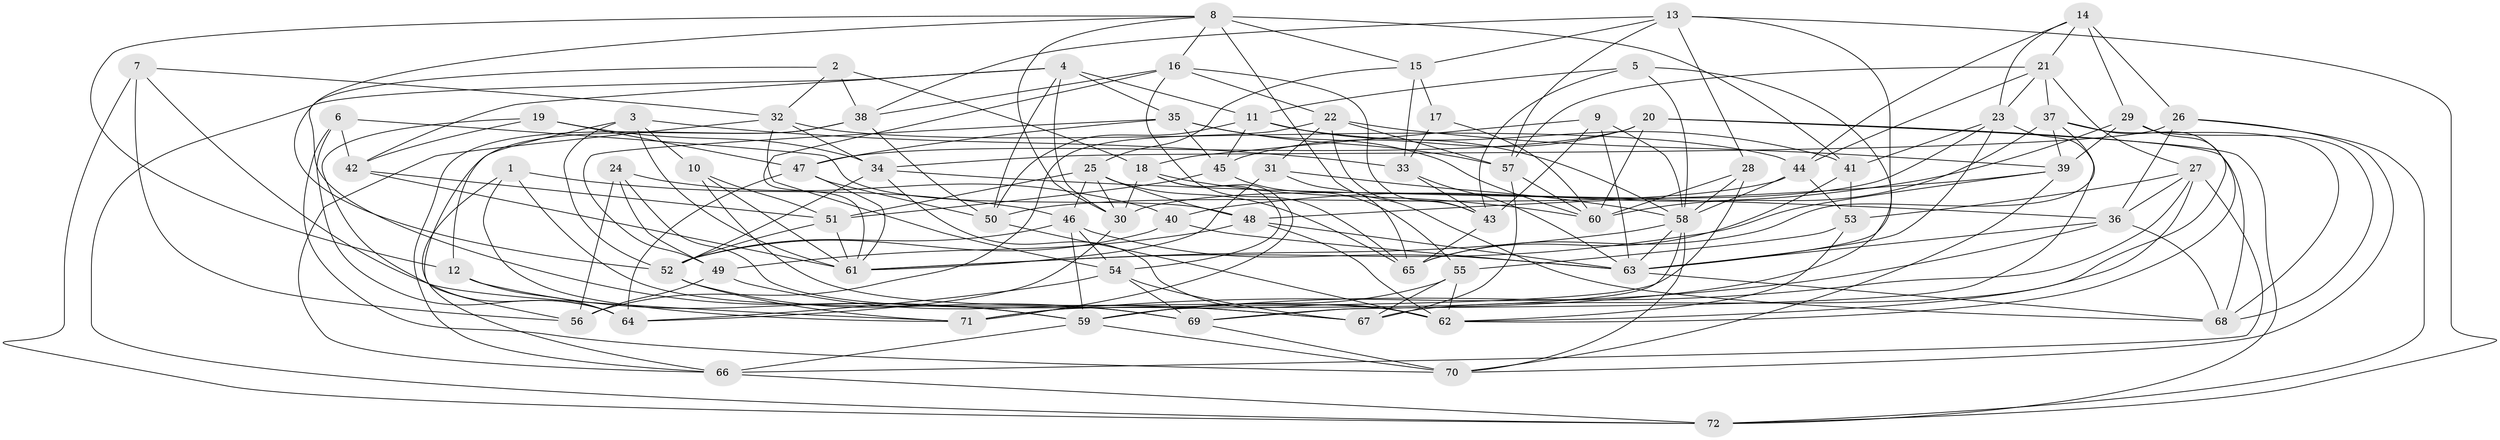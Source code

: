 // original degree distribution, {4: 1.0}
// Generated by graph-tools (version 1.1) at 2025/27/03/09/25 03:27:00]
// undirected, 72 vertices, 204 edges
graph export_dot {
graph [start="1"]
  node [color=gray90,style=filled];
  1;
  2;
  3;
  4;
  5;
  6;
  7;
  8;
  9;
  10;
  11;
  12;
  13;
  14;
  15;
  16;
  17;
  18;
  19;
  20;
  21;
  22;
  23;
  24;
  25;
  26;
  27;
  28;
  29;
  30;
  31;
  32;
  33;
  34;
  35;
  36;
  37;
  38;
  39;
  40;
  41;
  42;
  43;
  44;
  45;
  46;
  47;
  48;
  49;
  50;
  51;
  52;
  53;
  54;
  55;
  56;
  57;
  58;
  59;
  60;
  61;
  62;
  63;
  64;
  65;
  66;
  67;
  68;
  69;
  70;
  71;
  72;
  1 -- 46 [weight=1.0];
  1 -- 66 [weight=1.0];
  1 -- 69 [weight=1.0];
  1 -- 71 [weight=1.0];
  2 -- 18 [weight=1.0];
  2 -- 32 [weight=1.0];
  2 -- 38 [weight=1.0];
  2 -- 59 [weight=1.0];
  3 -- 10 [weight=1.0];
  3 -- 12 [weight=1.0];
  3 -- 33 [weight=1.0];
  3 -- 52 [weight=2.0];
  3 -- 61 [weight=1.0];
  4 -- 11 [weight=1.0];
  4 -- 30 [weight=1.0];
  4 -- 35 [weight=1.0];
  4 -- 42 [weight=1.0];
  4 -- 50 [weight=1.0];
  4 -- 72 [weight=1.0];
  5 -- 11 [weight=1.0];
  5 -- 43 [weight=1.0];
  5 -- 58 [weight=1.0];
  5 -- 69 [weight=1.0];
  6 -- 42 [weight=1.0];
  6 -- 48 [weight=1.0];
  6 -- 64 [weight=1.0];
  6 -- 70 [weight=1.0];
  7 -- 32 [weight=1.0];
  7 -- 56 [weight=1.0];
  7 -- 71 [weight=1.0];
  7 -- 72 [weight=1.0];
  8 -- 12 [weight=1.0];
  8 -- 15 [weight=1.0];
  8 -- 16 [weight=1.0];
  8 -- 30 [weight=1.0];
  8 -- 41 [weight=2.0];
  8 -- 52 [weight=1.0];
  8 -- 68 [weight=1.0];
  9 -- 18 [weight=1.0];
  9 -- 43 [weight=1.0];
  9 -- 58 [weight=1.0];
  9 -- 63 [weight=1.0];
  10 -- 51 [weight=1.0];
  10 -- 61 [weight=1.0];
  10 -- 62 [weight=1.0];
  11 -- 41 [weight=1.0];
  11 -- 45 [weight=1.0];
  11 -- 50 [weight=1.0];
  11 -- 58 [weight=1.0];
  12 -- 59 [weight=1.0];
  12 -- 64 [weight=1.0];
  13 -- 15 [weight=1.0];
  13 -- 28 [weight=1.0];
  13 -- 38 [weight=1.0];
  13 -- 57 [weight=1.0];
  13 -- 63 [weight=1.0];
  13 -- 72 [weight=1.0];
  14 -- 21 [weight=1.0];
  14 -- 23 [weight=1.0];
  14 -- 26 [weight=2.0];
  14 -- 29 [weight=1.0];
  14 -- 44 [weight=1.0];
  15 -- 17 [weight=2.0];
  15 -- 25 [weight=1.0];
  15 -- 33 [weight=1.0];
  16 -- 22 [weight=1.0];
  16 -- 38 [weight=1.0];
  16 -- 43 [weight=1.0];
  16 -- 61 [weight=1.0];
  16 -- 65 [weight=1.0];
  17 -- 33 [weight=2.0];
  17 -- 60 [weight=2.0];
  18 -- 30 [weight=1.0];
  18 -- 54 [weight=1.0];
  18 -- 60 [weight=1.0];
  18 -- 71 [weight=1.0];
  19 -- 34 [weight=1.0];
  19 -- 42 [weight=1.0];
  19 -- 47 [weight=1.0];
  19 -- 64 [weight=1.0];
  20 -- 45 [weight=2.0];
  20 -- 47 [weight=1.0];
  20 -- 60 [weight=1.0];
  20 -- 68 [weight=1.0];
  20 -- 72 [weight=1.0];
  21 -- 23 [weight=1.0];
  21 -- 27 [weight=1.0];
  21 -- 37 [weight=1.0];
  21 -- 44 [weight=1.0];
  21 -- 57 [weight=1.0];
  22 -- 31 [weight=1.0];
  22 -- 39 [weight=1.0];
  22 -- 43 [weight=1.0];
  22 -- 56 [weight=1.0];
  22 -- 57 [weight=1.0];
  23 -- 30 [weight=1.0];
  23 -- 41 [weight=1.0];
  23 -- 63 [weight=1.0];
  23 -- 69 [weight=1.0];
  24 -- 40 [weight=1.0];
  24 -- 49 [weight=1.0];
  24 -- 56 [weight=1.0];
  24 -- 67 [weight=1.0];
  25 -- 30 [weight=1.0];
  25 -- 46 [weight=1.0];
  25 -- 48 [weight=1.0];
  25 -- 51 [weight=1.0];
  25 -- 65 [weight=1.0];
  26 -- 34 [weight=1.0];
  26 -- 36 [weight=1.0];
  26 -- 70 [weight=1.0];
  26 -- 72 [weight=1.0];
  27 -- 36 [weight=1.0];
  27 -- 53 [weight=1.0];
  27 -- 59 [weight=1.0];
  27 -- 62 [weight=1.0];
  27 -- 66 [weight=1.0];
  28 -- 58 [weight=1.0];
  28 -- 60 [weight=1.0];
  28 -- 71 [weight=1.0];
  29 -- 39 [weight=1.0];
  29 -- 40 [weight=2.0];
  29 -- 67 [weight=1.0];
  29 -- 68 [weight=1.0];
  30 -- 64 [weight=1.0];
  31 -- 58 [weight=1.0];
  31 -- 61 [weight=1.0];
  31 -- 65 [weight=1.0];
  32 -- 34 [weight=1.0];
  32 -- 44 [weight=1.0];
  32 -- 54 [weight=1.0];
  32 -- 66 [weight=1.0];
  33 -- 43 [weight=1.0];
  33 -- 63 [weight=1.0];
  34 -- 36 [weight=1.0];
  34 -- 52 [weight=1.0];
  34 -- 62 [weight=1.0];
  35 -- 45 [weight=1.0];
  35 -- 47 [weight=1.0];
  35 -- 49 [weight=1.0];
  35 -- 57 [weight=1.0];
  35 -- 60 [weight=1.0];
  36 -- 63 [weight=1.0];
  36 -- 68 [weight=1.0];
  36 -- 71 [weight=1.0];
  37 -- 39 [weight=1.0];
  37 -- 60 [weight=1.0];
  37 -- 62 [weight=1.0];
  37 -- 65 [weight=1.0];
  37 -- 68 [weight=1.0];
  38 -- 50 [weight=1.0];
  38 -- 56 [weight=1.0];
  38 -- 66 [weight=1.0];
  39 -- 48 [weight=1.0];
  39 -- 61 [weight=1.0];
  39 -- 70 [weight=1.0];
  40 -- 52 [weight=2.0];
  40 -- 63 [weight=1.0];
  41 -- 53 [weight=1.0];
  41 -- 65 [weight=1.0];
  42 -- 51 [weight=1.0];
  42 -- 61 [weight=2.0];
  43 -- 65 [weight=1.0];
  44 -- 50 [weight=1.0];
  44 -- 53 [weight=1.0];
  44 -- 58 [weight=1.0];
  45 -- 51 [weight=1.0];
  45 -- 55 [weight=1.0];
  46 -- 52 [weight=1.0];
  46 -- 54 [weight=1.0];
  46 -- 59 [weight=1.0];
  46 -- 63 [weight=1.0];
  47 -- 50 [weight=1.0];
  47 -- 61 [weight=1.0];
  47 -- 64 [weight=1.0];
  48 -- 49 [weight=1.0];
  48 -- 62 [weight=1.0];
  48 -- 63 [weight=1.0];
  49 -- 56 [weight=2.0];
  49 -- 67 [weight=1.0];
  50 -- 62 [weight=1.0];
  51 -- 52 [weight=1.0];
  51 -- 61 [weight=1.0];
  52 -- 69 [weight=1.0];
  52 -- 71 [weight=1.0];
  53 -- 55 [weight=2.0];
  53 -- 62 [weight=1.0];
  54 -- 64 [weight=1.0];
  54 -- 67 [weight=1.0];
  54 -- 69 [weight=1.0];
  55 -- 59 [weight=1.0];
  55 -- 62 [weight=1.0];
  55 -- 67 [weight=1.0];
  57 -- 60 [weight=1.0];
  57 -- 67 [weight=1.0];
  58 -- 59 [weight=1.0];
  58 -- 61 [weight=1.0];
  58 -- 63 [weight=1.0];
  58 -- 70 [weight=1.0];
  59 -- 66 [weight=1.0];
  59 -- 70 [weight=1.0];
  63 -- 68 [weight=1.0];
  66 -- 72 [weight=1.0];
  69 -- 70 [weight=1.0];
}
